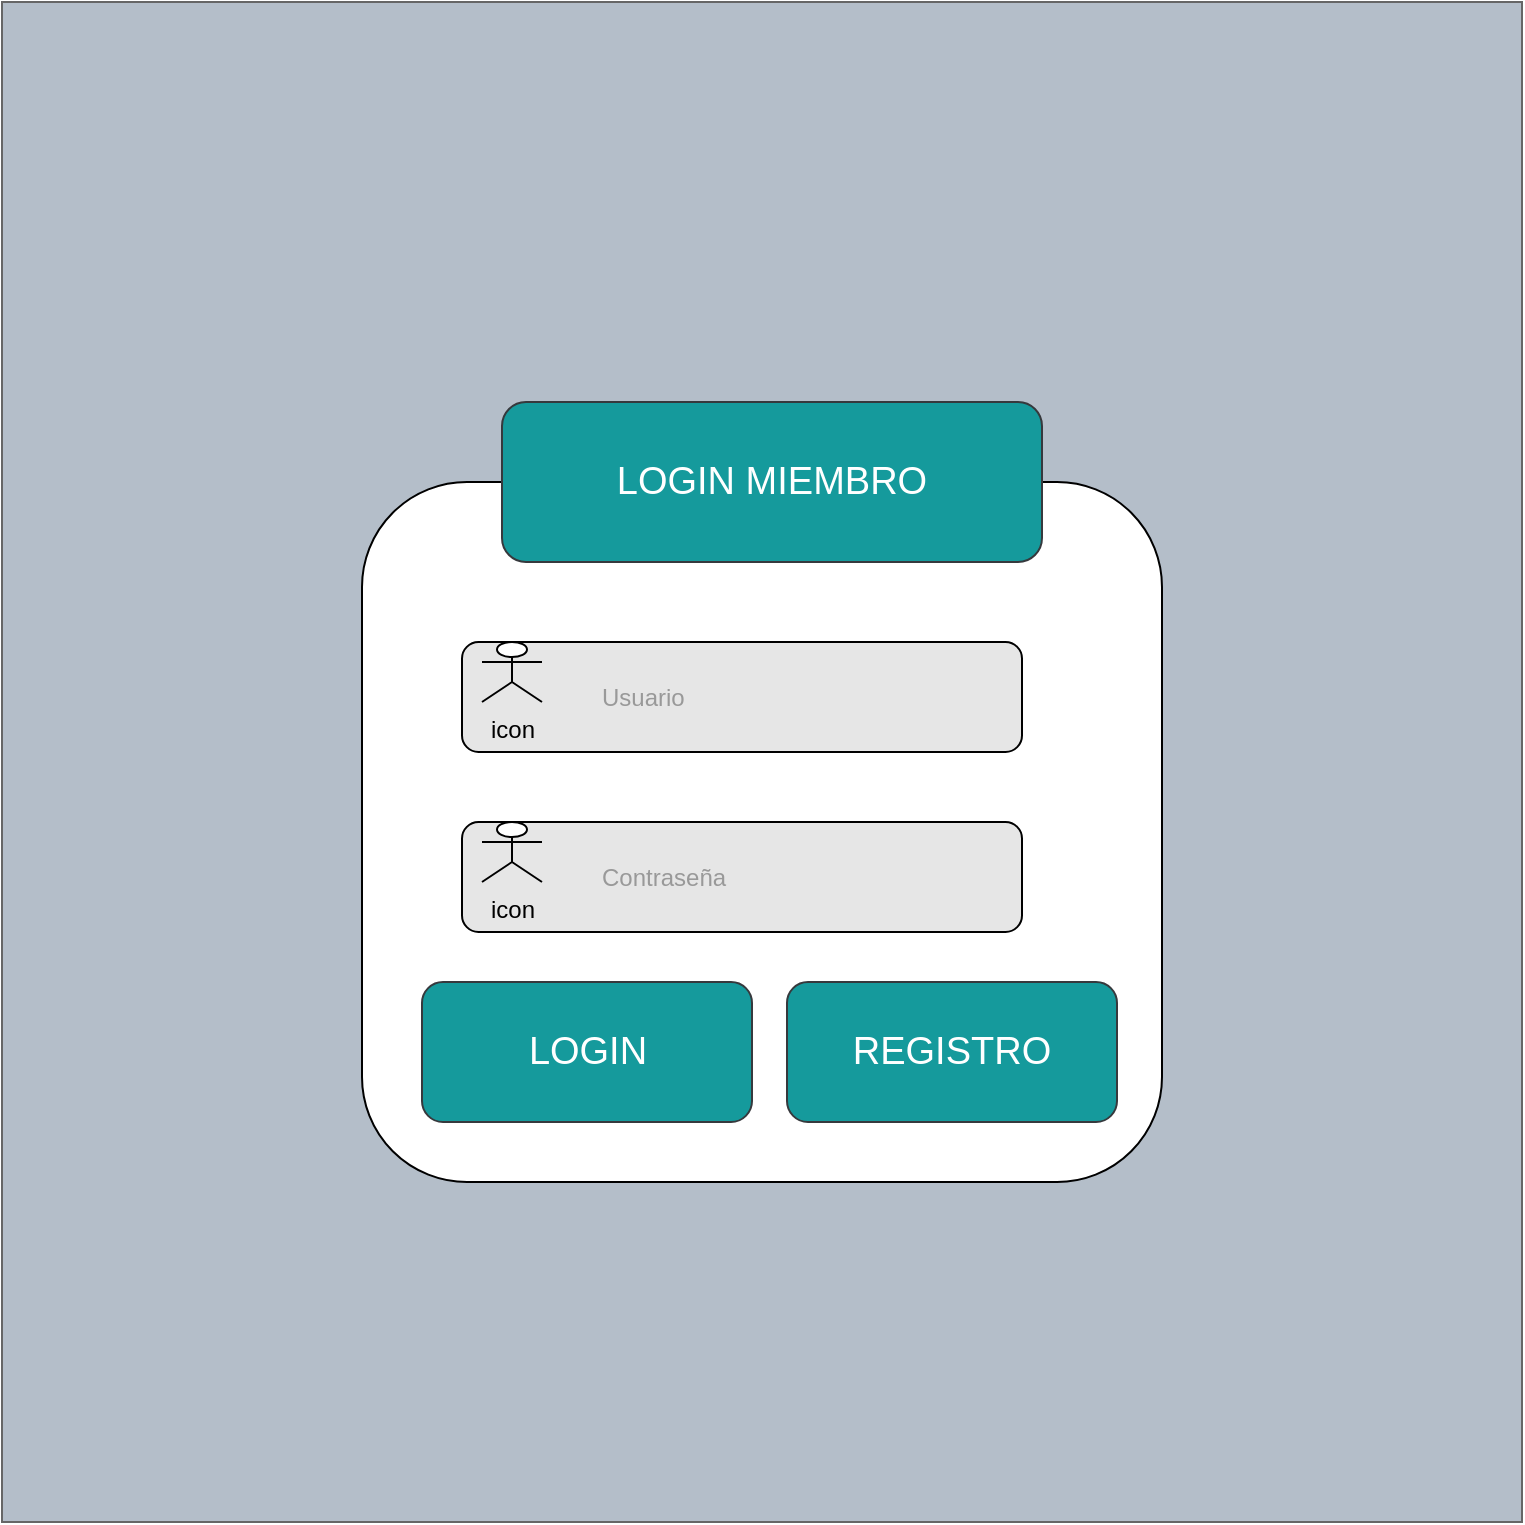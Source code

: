 <mxfile version="22.1.16" type="device">
  <diagram name="Login" id="03018318-947c-dd8e-b7a3-06fadd420f32">
    <mxGraphModel dx="1444" dy="753" grid="1" gridSize="10" guides="1" tooltips="1" connect="1" arrows="1" fold="1" page="1" pageScale="1" pageWidth="1100" pageHeight="850" background="#ffffff" math="0" shadow="0">
      <root>
        <mxCell id="0" />
        <mxCell id="1" parent="0" />
        <mxCell id="hJnvCMg9dFZWZAaPUIYZ-1" value="" style="whiteSpace=wrap;html=1;aspect=fixed;fillColor=#B4BEC9;strokeColor=#666666;fontColor=#333333;fillStyle=solid;" vertex="1" parent="1">
          <mxGeometry x="160" y="40" width="760" height="760" as="geometry" />
        </mxCell>
        <mxCell id="hJnvCMg9dFZWZAaPUIYZ-3" value="" style="rounded=1;whiteSpace=wrap;html=1;" vertex="1" parent="1">
          <mxGeometry x="340" y="280" width="400" height="350" as="geometry" />
        </mxCell>
        <mxCell id="hJnvCMg9dFZWZAaPUIYZ-4" value="" style="rounded=1;whiteSpace=wrap;html=1;fillColor=#159A9C;strokeColor=#36393d;" vertex="1" parent="1">
          <mxGeometry x="410" y="240" width="270" height="80" as="geometry" />
        </mxCell>
        <mxCell id="hJnvCMg9dFZWZAaPUIYZ-5" value="LOGIN MIEMBRO" style="text;html=1;align=center;verticalAlign=middle;whiteSpace=wrap;rounded=0;fontSize=19;fontColor=#FFFFFF;" vertex="1" parent="1">
          <mxGeometry x="460" y="265" width="170" height="30" as="geometry" />
        </mxCell>
        <mxCell id="hJnvCMg9dFZWZAaPUIYZ-7" value="" style="rounded=1;whiteSpace=wrap;html=1;fillColor=#159A9C;strokeColor=#36393d;" vertex="1" parent="1">
          <mxGeometry x="370" y="530" width="165" height="70" as="geometry" />
        </mxCell>
        <mxCell id="hJnvCMg9dFZWZAaPUIYZ-8" value="LOGIN" style="text;html=1;align=center;verticalAlign=middle;whiteSpace=wrap;rounded=0;fontSize=19;fontColor=#FFFFFF;" vertex="1" parent="1">
          <mxGeometry x="367.5" y="550" width="170" height="30" as="geometry" />
        </mxCell>
        <mxCell id="hJnvCMg9dFZWZAaPUIYZ-9" style="edgeStyle=orthogonalEdgeStyle;rounded=0;orthogonalLoop=1;jettySize=auto;html=1;exitX=0.5;exitY=1;exitDx=0;exitDy=0;" edge="1" parent="1" source="hJnvCMg9dFZWZAaPUIYZ-8" target="hJnvCMg9dFZWZAaPUIYZ-8">
          <mxGeometry relative="1" as="geometry" />
        </mxCell>
        <mxCell id="hJnvCMg9dFZWZAaPUIYZ-10" value="" style="rounded=1;whiteSpace=wrap;html=1;fontColor=#000000;fillColor=#E6E6E6;" vertex="1" parent="1">
          <mxGeometry x="390" y="360" width="280" height="55" as="geometry" />
        </mxCell>
        <mxCell id="hJnvCMg9dFZWZAaPUIYZ-11" value="icon" style="shape=umlActor;verticalLabelPosition=bottom;verticalAlign=top;html=1;outlineConnect=0;" vertex="1" parent="1">
          <mxGeometry x="400" y="360" width="30" height="30" as="geometry" />
        </mxCell>
        <mxCell id="hJnvCMg9dFZWZAaPUIYZ-12" value="Usuario" style="text;html=1;strokeColor=none;fillColor=none;align=left;verticalAlign=middle;whiteSpace=wrap;rounded=0;fontColor=#999999;" vertex="1" parent="1">
          <mxGeometry x="457.5" y="372.5" width="162.5" height="30" as="geometry" />
        </mxCell>
        <mxCell id="hJnvCMg9dFZWZAaPUIYZ-13" value="" style="rounded=1;whiteSpace=wrap;html=1;fontColor=#000000;fillColor=#E6E6E6;" vertex="1" parent="1">
          <mxGeometry x="390" y="450" width="280" height="55" as="geometry" />
        </mxCell>
        <mxCell id="hJnvCMg9dFZWZAaPUIYZ-14" value="icon" style="shape=umlActor;verticalLabelPosition=bottom;verticalAlign=top;html=1;outlineConnect=0;" vertex="1" parent="1">
          <mxGeometry x="400" y="450" width="30" height="30" as="geometry" />
        </mxCell>
        <mxCell id="hJnvCMg9dFZWZAaPUIYZ-15" value="Contraseña" style="text;html=1;strokeColor=none;fillColor=none;align=left;verticalAlign=middle;whiteSpace=wrap;rounded=0;fontColor=#999999;" vertex="1" parent="1">
          <mxGeometry x="457.5" y="462.5" width="162.5" height="30" as="geometry" />
        </mxCell>
        <mxCell id="hJnvCMg9dFZWZAaPUIYZ-16" value="" style="rounded=1;whiteSpace=wrap;html=1;fillColor=#159A9C;strokeColor=#36393d;" vertex="1" parent="1">
          <mxGeometry x="552.5" y="530" width="165" height="70" as="geometry" />
        </mxCell>
        <mxCell id="hJnvCMg9dFZWZAaPUIYZ-17" value="REGISTRO" style="text;html=1;align=center;verticalAlign=middle;whiteSpace=wrap;rounded=0;fontSize=19;fontColor=#FFFFFF;" vertex="1" parent="1">
          <mxGeometry x="550" y="550" width="170" height="30" as="geometry" />
        </mxCell>
      </root>
    </mxGraphModel>
  </diagram>
</mxfile>
